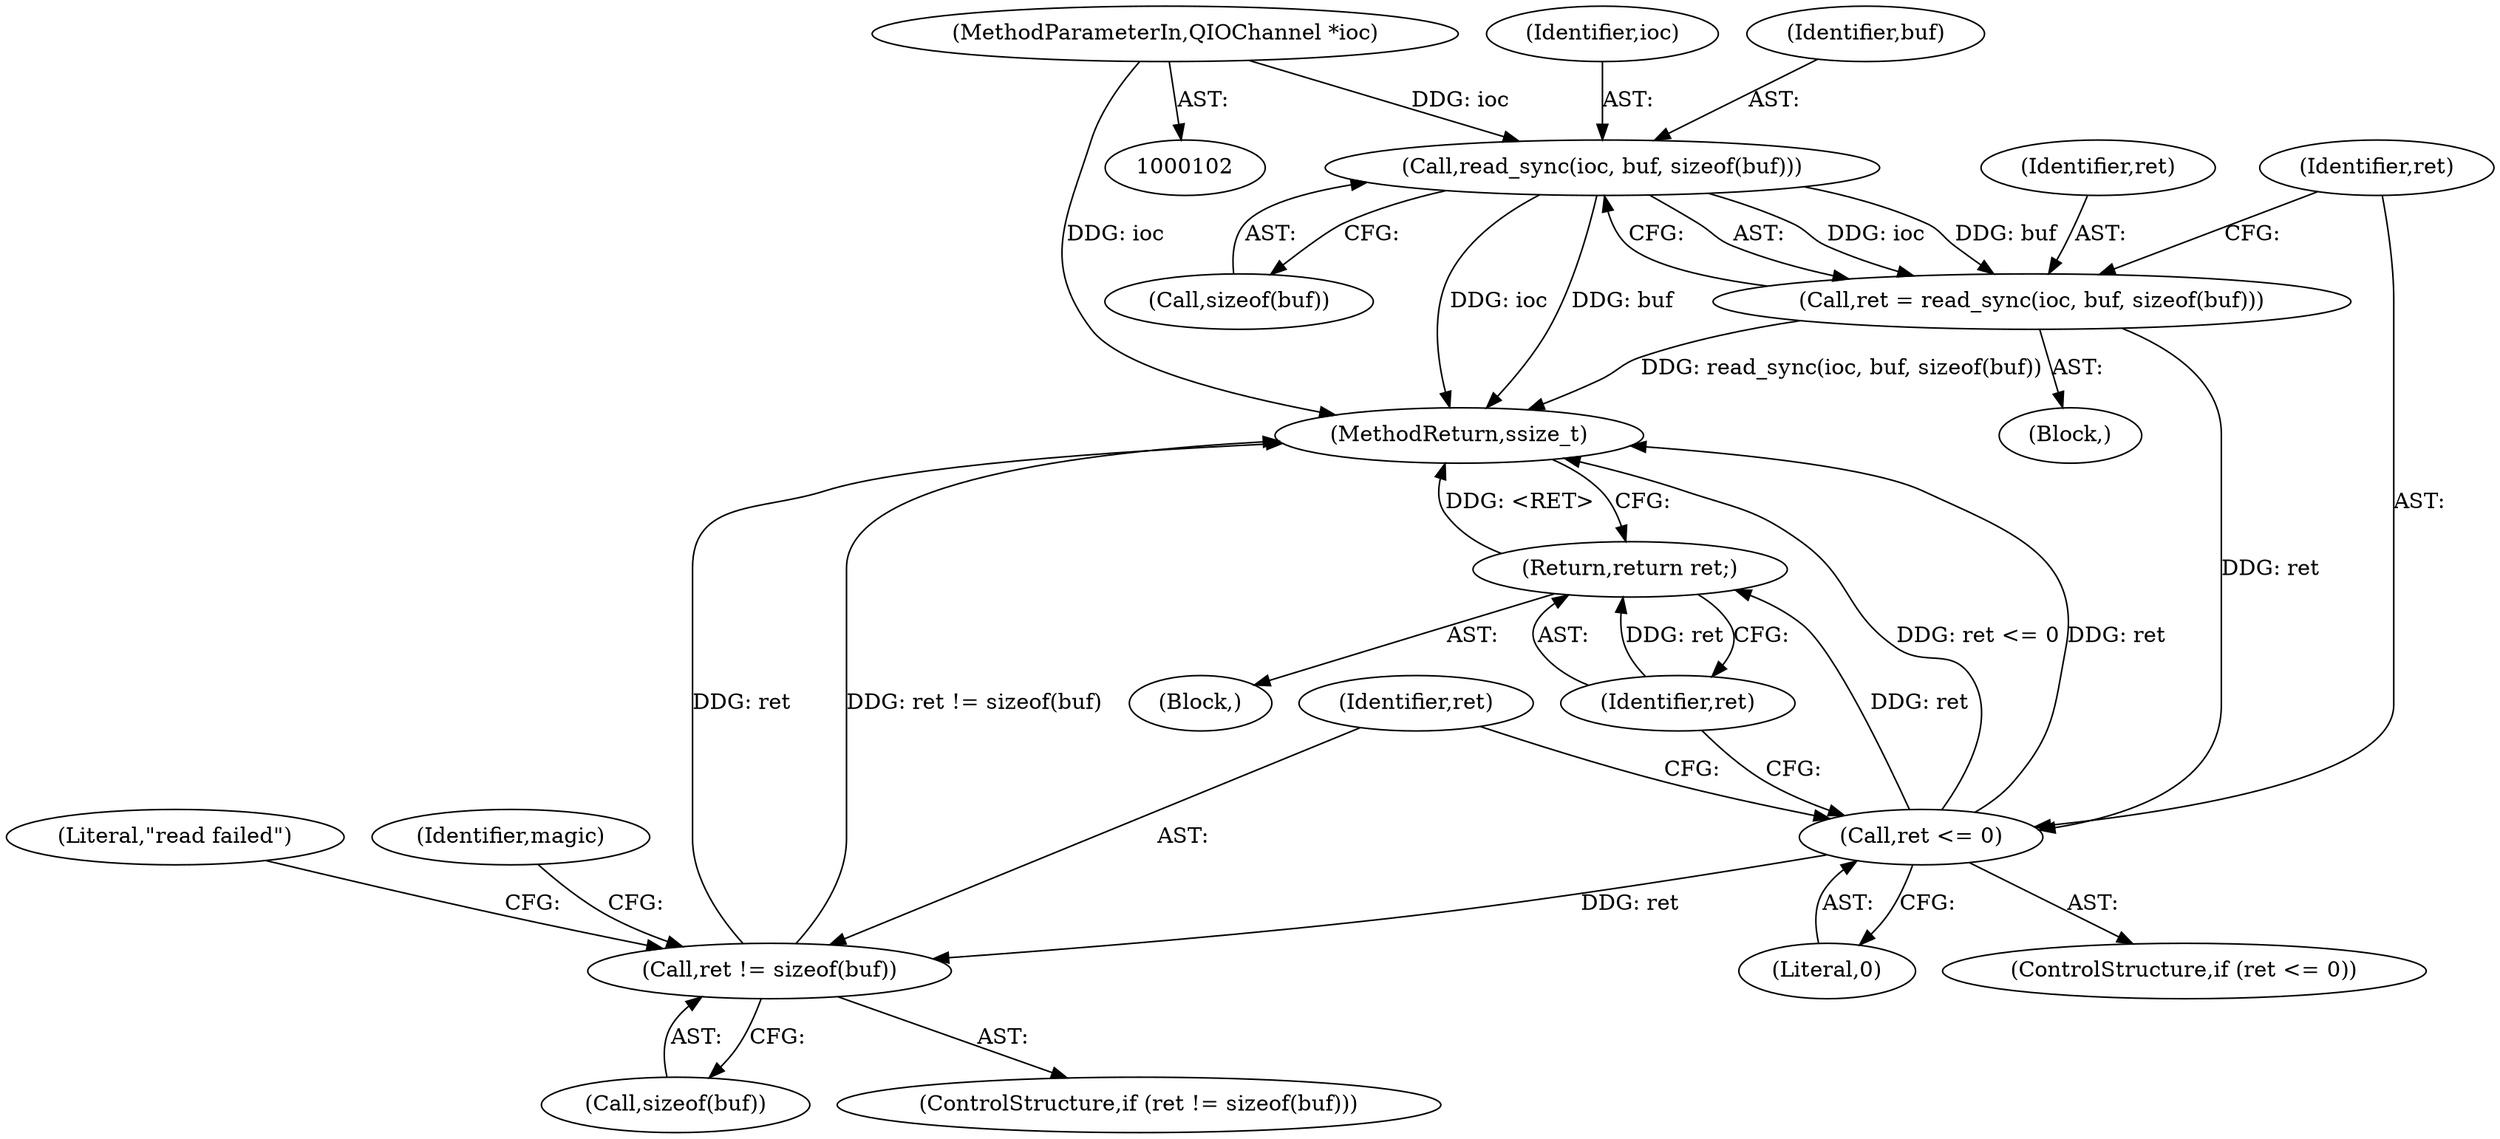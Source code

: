 digraph "0_qemu_ff82911cd3f69f028f2537825c9720ff78bc3f19_0@pointer" {
"1000103" [label="(MethodParameterIn,QIOChannel *ioc)"];
"1000111" [label="(Call,read_sync(ioc, buf, sizeof(buf)))"];
"1000109" [label="(Call,ret = read_sync(ioc, buf, sizeof(buf)))"];
"1000117" [label="(Call,ret <= 0)"];
"1000121" [label="(Return,return ret;)"];
"1000124" [label="(Call,ret != sizeof(buf))"];
"1000116" [label="(ControlStructure,if (ret <= 0))"];
"1000105" [label="(Block,)"];
"1000114" [label="(Call,sizeof(buf))"];
"1000112" [label="(Identifier,ioc)"];
"1000126" [label="(Call,sizeof(buf))"];
"1000124" [label="(Call,ret != sizeof(buf))"];
"1000118" [label="(Identifier,ret)"];
"1000110" [label="(Identifier,ret)"];
"1000119" [label="(Literal,0)"];
"1000125" [label="(Identifier,ret)"];
"1000130" [label="(Literal,\"read failed\")"];
"1000135" [label="(Identifier,magic)"];
"1000117" [label="(Call,ret <= 0)"];
"1000122" [label="(Identifier,ret)"];
"1000123" [label="(ControlStructure,if (ret != sizeof(buf)))"];
"1000109" [label="(Call,ret = read_sync(ioc, buf, sizeof(buf)))"];
"1000196" [label="(MethodReturn,ssize_t)"];
"1000103" [label="(MethodParameterIn,QIOChannel *ioc)"];
"1000111" [label="(Call,read_sync(ioc, buf, sizeof(buf)))"];
"1000121" [label="(Return,return ret;)"];
"1000113" [label="(Identifier,buf)"];
"1000120" [label="(Block,)"];
"1000103" -> "1000102"  [label="AST: "];
"1000103" -> "1000196"  [label="DDG: ioc"];
"1000103" -> "1000111"  [label="DDG: ioc"];
"1000111" -> "1000109"  [label="AST: "];
"1000111" -> "1000114"  [label="CFG: "];
"1000112" -> "1000111"  [label="AST: "];
"1000113" -> "1000111"  [label="AST: "];
"1000114" -> "1000111"  [label="AST: "];
"1000109" -> "1000111"  [label="CFG: "];
"1000111" -> "1000196"  [label="DDG: ioc"];
"1000111" -> "1000196"  [label="DDG: buf"];
"1000111" -> "1000109"  [label="DDG: ioc"];
"1000111" -> "1000109"  [label="DDG: buf"];
"1000109" -> "1000105"  [label="AST: "];
"1000110" -> "1000109"  [label="AST: "];
"1000118" -> "1000109"  [label="CFG: "];
"1000109" -> "1000196"  [label="DDG: read_sync(ioc, buf, sizeof(buf))"];
"1000109" -> "1000117"  [label="DDG: ret"];
"1000117" -> "1000116"  [label="AST: "];
"1000117" -> "1000119"  [label="CFG: "];
"1000118" -> "1000117"  [label="AST: "];
"1000119" -> "1000117"  [label="AST: "];
"1000122" -> "1000117"  [label="CFG: "];
"1000125" -> "1000117"  [label="CFG: "];
"1000117" -> "1000196"  [label="DDG: ret"];
"1000117" -> "1000196"  [label="DDG: ret <= 0"];
"1000117" -> "1000121"  [label="DDG: ret"];
"1000117" -> "1000124"  [label="DDG: ret"];
"1000121" -> "1000120"  [label="AST: "];
"1000121" -> "1000122"  [label="CFG: "];
"1000122" -> "1000121"  [label="AST: "];
"1000196" -> "1000121"  [label="CFG: "];
"1000121" -> "1000196"  [label="DDG: <RET>"];
"1000122" -> "1000121"  [label="DDG: ret"];
"1000124" -> "1000123"  [label="AST: "];
"1000124" -> "1000126"  [label="CFG: "];
"1000125" -> "1000124"  [label="AST: "];
"1000126" -> "1000124"  [label="AST: "];
"1000130" -> "1000124"  [label="CFG: "];
"1000135" -> "1000124"  [label="CFG: "];
"1000124" -> "1000196"  [label="DDG: ret"];
"1000124" -> "1000196"  [label="DDG: ret != sizeof(buf)"];
}
